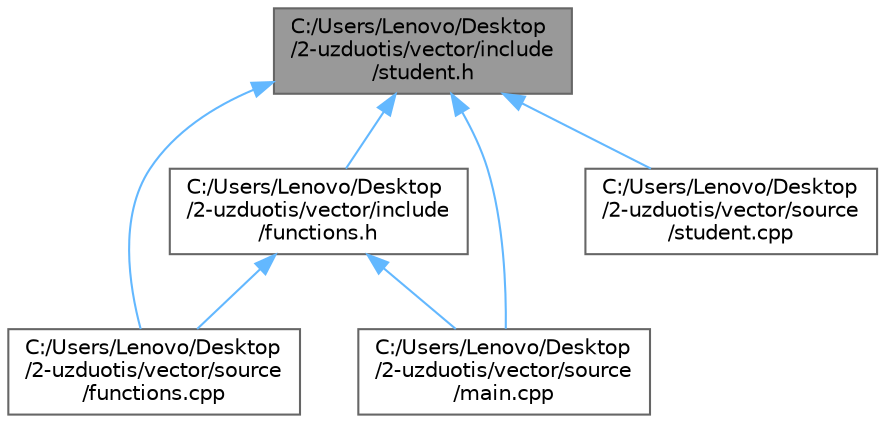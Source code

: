 digraph "C:/Users/Lenovo/Desktop/2-uzduotis/vector/include/student.h"
{
 // LATEX_PDF_SIZE
  bgcolor="transparent";
  edge [fontname=Helvetica,fontsize=10,labelfontname=Helvetica,labelfontsize=10];
  node [fontname=Helvetica,fontsize=10,shape=box,height=0.2,width=0.4];
  Node1 [id="Node000001",label="C:/Users/Lenovo/Desktop\l/2-uzduotis/vector/include\l/student.h",height=0.2,width=0.4,color="gray40", fillcolor="grey60", style="filled", fontcolor="black",tooltip="this file contains Human and Student classes"];
  Node1 -> Node2 [id="edge1_Node000001_Node000002",dir="back",color="steelblue1",style="solid",tooltip=" "];
  Node2 [id="Node000002",label="C:/Users/Lenovo/Desktop\l/2-uzduotis/vector/include\l/functions.h",height=0.2,width=0.4,color="grey40", fillcolor="white", style="filled",URL="$functions_8h.html",tooltip="this file contains functions declarations"];
  Node2 -> Node3 [id="edge2_Node000002_Node000003",dir="back",color="steelblue1",style="solid",tooltip=" "];
  Node3 [id="Node000003",label="C:/Users/Lenovo/Desktop\l/2-uzduotis/vector/source\l/functions.cpp",height=0.2,width=0.4,color="grey40", fillcolor="white", style="filled",URL="$functions_8cpp.html",tooltip="this file contains all functions"];
  Node2 -> Node4 [id="edge3_Node000002_Node000004",dir="back",color="steelblue1",style="solid",tooltip=" "];
  Node4 [id="Node000004",label="C:/Users/Lenovo/Desktop\l/2-uzduotis/vector/source\l/main.cpp",height=0.2,width=0.4,color="grey40", fillcolor="white", style="filled",URL="$main_8cpp.html",tooltip="This file handles program's flow."];
  Node1 -> Node3 [id="edge4_Node000001_Node000003",dir="back",color="steelblue1",style="solid",tooltip=" "];
  Node1 -> Node4 [id="edge5_Node000001_Node000004",dir="back",color="steelblue1",style="solid",tooltip=" "];
  Node1 -> Node5 [id="edge6_Node000001_Node000005",dir="back",color="steelblue1",style="solid",tooltip=" "];
  Node5 [id="Node000005",label="C:/Users/Lenovo/Desktop\l/2-uzduotis/vector/source\l/student.cpp",height=0.2,width=0.4,color="grey40", fillcolor="white", style="filled",URL="$student_8cpp.html",tooltip="this file contains class methods implementation"];
}
